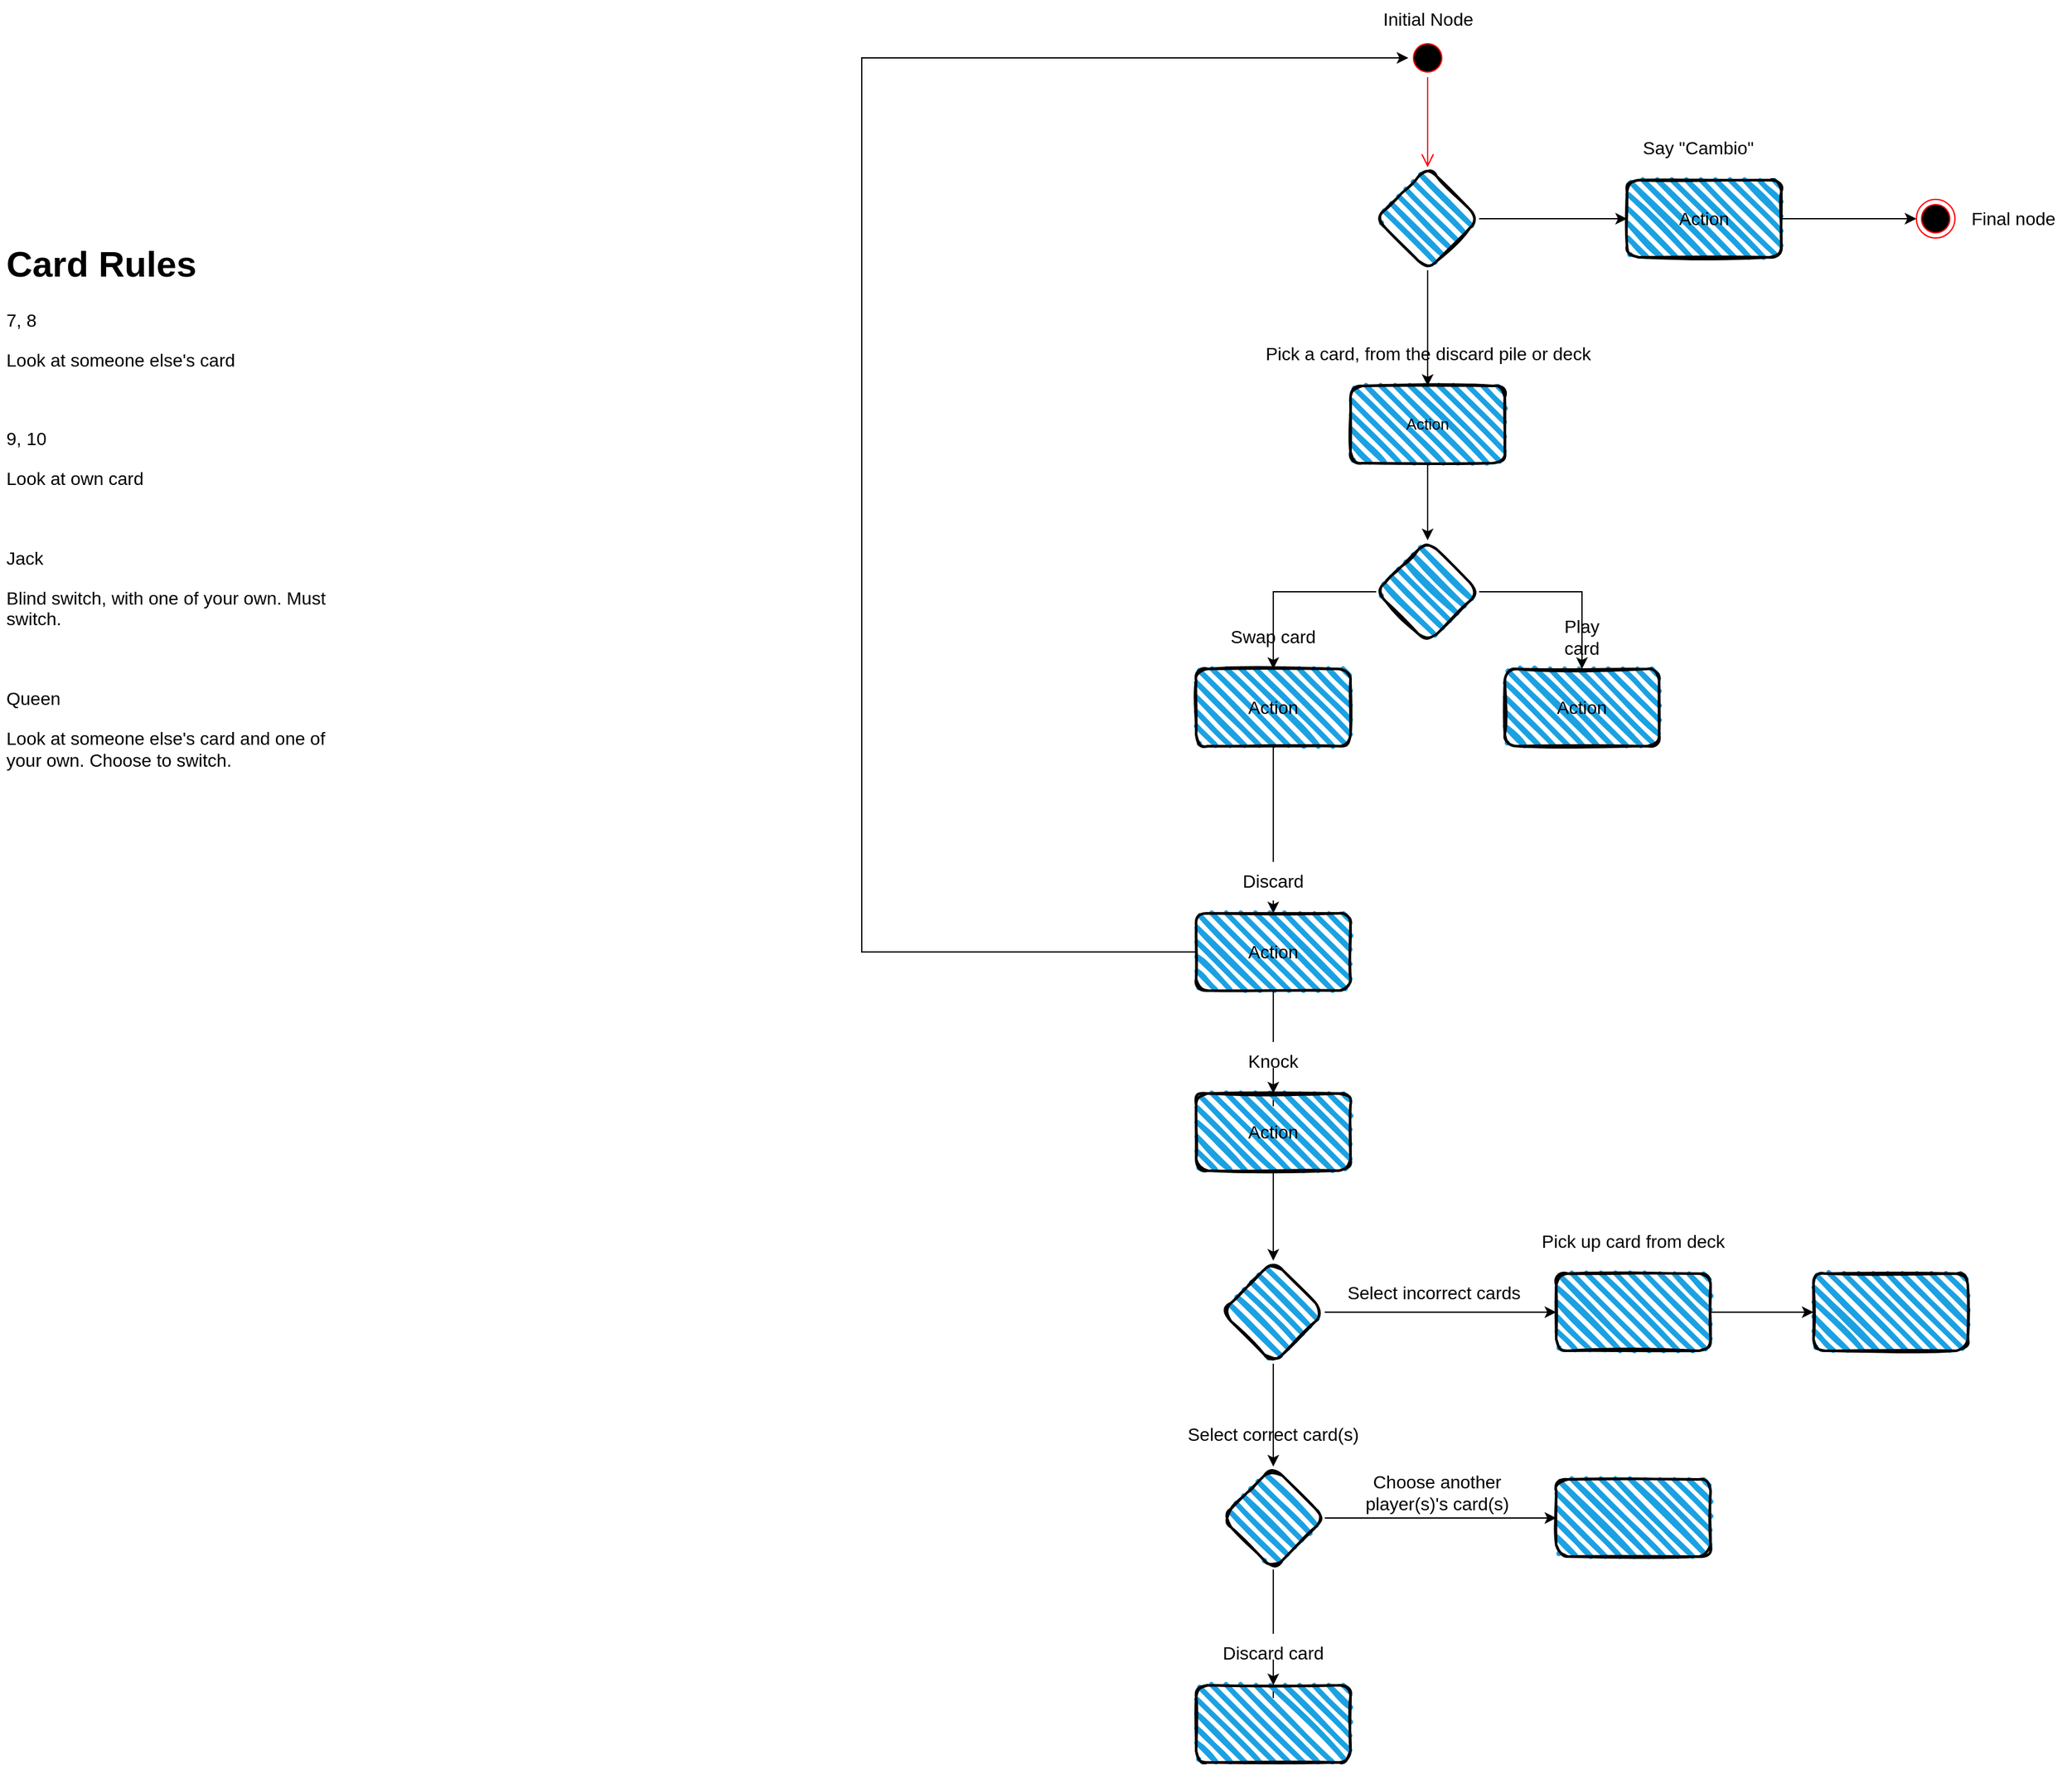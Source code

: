 <mxfile version="20.7.4" type="github">
  <diagram id="kgpKYQtTHZ0yAKxKKP6v" name="Page-1">
    <mxGraphModel dx="2252" dy="2946" grid="1" gridSize="10" guides="1" tooltips="1" connect="1" arrows="1" fold="1" page="1" pageScale="1" pageWidth="850" pageHeight="1100" math="0" shadow="0">
      <root>
        <mxCell id="0" />
        <mxCell id="1" parent="0" />
        <mxCell id="s_BYXz4qT-eq0fjf7td5-2" value="" style="ellipse;html=1;shape=startState;fillColor=#000000;strokeColor=#ff0000;" vertex="1" parent="1">
          <mxGeometry x="425" y="-130" width="30" height="30" as="geometry" />
        </mxCell>
        <mxCell id="s_BYXz4qT-eq0fjf7td5-3" value="" style="edgeStyle=orthogonalEdgeStyle;html=1;verticalAlign=bottom;endArrow=open;endSize=8;strokeColor=#ff0000;rounded=0;entryX=0.5;entryY=0;entryDx=0;entryDy=0;" edge="1" source="s_BYXz4qT-eq0fjf7td5-2" parent="1" target="s_BYXz4qT-eq0fjf7td5-45">
          <mxGeometry relative="1" as="geometry">
            <mxPoint x="440" y="-60" as="targetPoint" />
          </mxGeometry>
        </mxCell>
        <mxCell id="s_BYXz4qT-eq0fjf7td5-54" value="" style="edgeStyle=orthogonalEdgeStyle;rounded=0;orthogonalLoop=1;jettySize=auto;html=1;fontSize=14;fontColor=#000000;entryX=0.5;entryY=0;entryDx=0;entryDy=0;" edge="1" parent="1" source="s_BYXz4qT-eq0fjf7td5-4" target="s_BYXz4qT-eq0fjf7td5-53">
          <mxGeometry relative="1" as="geometry">
            <mxPoint x="440" y="240" as="targetPoint" />
          </mxGeometry>
        </mxCell>
        <mxCell id="s_BYXz4qT-eq0fjf7td5-4" value="Action" style="rounded=1;whiteSpace=wrap;html=1;strokeWidth=2;fillWeight=4;hachureGap=8;hachureAngle=45;fillColor=#1ba1e2;sketch=1;" vertex="1" parent="1">
          <mxGeometry x="380" y="140" width="120" height="60" as="geometry" />
        </mxCell>
        <mxCell id="s_BYXz4qT-eq0fjf7td5-7" value="Initial Node" style="text;html=1;align=center;verticalAlign=middle;resizable=0;points=[];autosize=1;strokeColor=none;fillColor=none;fontSize=14;fontColor=#000000;" vertex="1" parent="1">
          <mxGeometry x="395" y="-160" width="90" height="30" as="geometry" />
        </mxCell>
        <mxCell id="s_BYXz4qT-eq0fjf7td5-22" value="&lt;div&gt;Play card&lt;/div&gt;" style="text;html=1;strokeColor=none;fillColor=none;align=center;verticalAlign=middle;whiteSpace=wrap;rounded=0;fontSize=14;fontColor=#000000;" vertex="1" parent="1">
          <mxGeometry x="530" y="320" width="60" height="30" as="geometry" />
        </mxCell>
        <mxCell id="s_BYXz4qT-eq0fjf7td5-31" style="edgeStyle=orthogonalEdgeStyle;rounded=0;orthogonalLoop=1;jettySize=auto;html=1;exitX=1;exitY=0.5;exitDx=0;exitDy=0;entryX=0;entryY=0.5;entryDx=0;entryDy=0;fontSize=14;fontColor=#000000;" edge="1" parent="1" source="s_BYXz4qT-eq0fjf7td5-27" target="s_BYXz4qT-eq0fjf7td5-29">
          <mxGeometry relative="1" as="geometry" />
        </mxCell>
        <mxCell id="s_BYXz4qT-eq0fjf7td5-27" value="Action" style="rounded=1;whiteSpace=wrap;html=1;strokeWidth=2;fillWeight=4;hachureGap=8;hachureAngle=45;fillColor=#1ba1e2;sketch=1;fontSize=14;fontColor=#000000;" vertex="1" parent="1">
          <mxGeometry x="595" y="-20" width="120" height="60" as="geometry" />
        </mxCell>
        <mxCell id="s_BYXz4qT-eq0fjf7td5-29" value="" style="ellipse;html=1;shape=endState;fillColor=#000000;strokeColor=#ff0000;" vertex="1" parent="1">
          <mxGeometry x="820" y="-5" width="30" height="30" as="geometry" />
        </mxCell>
        <mxCell id="s_BYXz4qT-eq0fjf7td5-30" value="Final node" style="text;html=1;align=center;verticalAlign=middle;resizable=0;points=[];autosize=1;strokeColor=none;fillColor=none;fontSize=14;fontColor=#000000;" vertex="1" parent="1">
          <mxGeometry x="850" y="-5" width="90" height="30" as="geometry" />
        </mxCell>
        <mxCell id="s_BYXz4qT-eq0fjf7td5-32" value="&lt;h1&gt;Card Rules &lt;br&gt;&lt;/h1&gt;&lt;p&gt;7, 8&lt;/p&gt;&lt;p&gt;Look at someone else&#39;s card&lt;/p&gt;&lt;p&gt;&lt;br&gt;&lt;/p&gt;&lt;p&gt;9, 10&lt;/p&gt;&lt;p&gt;Look at own card&lt;/p&gt;&lt;p&gt;&lt;br&gt;&lt;/p&gt;&lt;p&gt;Jack&lt;/p&gt;&lt;p&gt;Blind switch, with one of your own. Must switch.&lt;br&gt;&lt;/p&gt;&lt;p&gt;&lt;br&gt;&lt;/p&gt;&lt;p&gt;Queen&lt;/p&gt;&lt;p&gt;Look at someone else&#39;s card and one of your own. Choose to switch.&lt;br&gt;&lt;/p&gt;" style="text;html=1;strokeColor=none;fillColor=none;spacing=5;spacingTop=-20;whiteSpace=wrap;overflow=hidden;rounded=0;fontSize=14;fontColor=#000000;" vertex="1" parent="1">
          <mxGeometry x="-670" y="20" width="270" height="440" as="geometry" />
        </mxCell>
        <mxCell id="s_BYXz4qT-eq0fjf7td5-33" value="Say &quot;Cambio&quot;" style="text;html=1;align=center;verticalAlign=middle;resizable=0;points=[];autosize=1;strokeColor=none;fillColor=none;fontSize=14;fontColor=#000000;" vertex="1" parent="1">
          <mxGeometry x="595" y="-60" width="110" height="30" as="geometry" />
        </mxCell>
        <mxCell id="s_BYXz4qT-eq0fjf7td5-34" value="&lt;div&gt;Pick a card, from the discard pile or deck&lt;/div&gt;" style="text;html=1;align=center;verticalAlign=middle;resizable=0;points=[];autosize=1;strokeColor=none;fillColor=none;fontSize=14;fontColor=#000000;" vertex="1" parent="1">
          <mxGeometry x="300" y="100" width="280" height="30" as="geometry" />
        </mxCell>
        <mxCell id="s_BYXz4qT-eq0fjf7td5-41" style="edgeStyle=orthogonalEdgeStyle;rounded=0;orthogonalLoop=1;jettySize=auto;html=1;exitX=0.5;exitY=1;exitDx=0;exitDy=0;entryX=0.5;entryY=0;entryDx=0;entryDy=0;fontSize=14;fontColor=#000000;startArrow=none;" edge="1" parent="1" source="s_BYXz4qT-eq0fjf7td5-23" target="s_BYXz4qT-eq0fjf7td5-40">
          <mxGeometry relative="1" as="geometry" />
        </mxCell>
        <mxCell id="s_BYXz4qT-eq0fjf7td5-36" value="Action" style="rounded=1;whiteSpace=wrap;html=1;strokeWidth=2;fillWeight=4;hachureGap=8;hachureAngle=45;fillColor=#1ba1e2;sketch=1;fontSize=14;fontColor=#000000;" vertex="1" parent="1">
          <mxGeometry x="260" y="360" width="120" height="60" as="geometry" />
        </mxCell>
        <mxCell id="s_BYXz4qT-eq0fjf7td5-37" value="Action" style="rounded=1;whiteSpace=wrap;html=1;strokeWidth=2;fillWeight=4;hachureGap=8;hachureAngle=45;fillColor=#1ba1e2;sketch=1;fontSize=14;fontColor=#000000;" vertex="1" parent="1">
          <mxGeometry x="500" y="360" width="120" height="60" as="geometry" />
        </mxCell>
        <mxCell id="s_BYXz4qT-eq0fjf7td5-39" value="Swap card" style="text;html=1;strokeColor=none;fillColor=none;align=center;verticalAlign=middle;whiteSpace=wrap;rounded=0;fontSize=14;fontColor=#000000;" vertex="1" parent="1">
          <mxGeometry x="275" y="320" width="90" height="30" as="geometry" />
        </mxCell>
        <mxCell id="s_BYXz4qT-eq0fjf7td5-52" style="edgeStyle=orthogonalEdgeStyle;rounded=0;orthogonalLoop=1;jettySize=auto;html=1;exitX=0;exitY=0.5;exitDx=0;exitDy=0;entryX=0;entryY=0.5;entryDx=0;entryDy=0;fontSize=14;fontColor=#000000;" edge="1" parent="1" source="s_BYXz4qT-eq0fjf7td5-40" target="s_BYXz4qT-eq0fjf7td5-2">
          <mxGeometry relative="1" as="geometry">
            <Array as="points">
              <mxPoint y="580" />
              <mxPoint y="-115" />
            </Array>
          </mxGeometry>
        </mxCell>
        <mxCell id="s_BYXz4qT-eq0fjf7td5-58" value="" style="edgeStyle=orthogonalEdgeStyle;rounded=0;orthogonalLoop=1;jettySize=auto;html=1;fontSize=14;fontColor=#000000;startArrow=none;" edge="1" parent="1" source="s_BYXz4qT-eq0fjf7td5-59" target="s_BYXz4qT-eq0fjf7td5-57">
          <mxGeometry relative="1" as="geometry" />
        </mxCell>
        <mxCell id="s_BYXz4qT-eq0fjf7td5-40" value="Action" style="rounded=1;whiteSpace=wrap;html=1;strokeWidth=2;fillWeight=4;hachureGap=8;hachureAngle=45;fillColor=#1ba1e2;sketch=1;fontSize=14;fontColor=#000000;" vertex="1" parent="1">
          <mxGeometry x="260" y="550" width="120" height="60" as="geometry" />
        </mxCell>
        <mxCell id="s_BYXz4qT-eq0fjf7td5-23" value="Discard" style="text;html=1;strokeColor=none;fillColor=none;align=center;verticalAlign=middle;whiteSpace=wrap;rounded=0;fontSize=14;fontColor=#000000;" vertex="1" parent="1">
          <mxGeometry x="290" y="510" width="60" height="30" as="geometry" />
        </mxCell>
        <mxCell id="s_BYXz4qT-eq0fjf7td5-42" value="" style="edgeStyle=orthogonalEdgeStyle;rounded=0;orthogonalLoop=1;jettySize=auto;html=1;exitX=0.5;exitY=1;exitDx=0;exitDy=0;entryX=0.5;entryY=0;entryDx=0;entryDy=0;fontSize=14;fontColor=#000000;endArrow=none;" edge="1" parent="1" source="s_BYXz4qT-eq0fjf7td5-36" target="s_BYXz4qT-eq0fjf7td5-23">
          <mxGeometry relative="1" as="geometry">
            <mxPoint x="320" y="420" as="sourcePoint" />
            <mxPoint x="320" y="470" as="targetPoint" />
          </mxGeometry>
        </mxCell>
        <mxCell id="s_BYXz4qT-eq0fjf7td5-48" style="edgeStyle=orthogonalEdgeStyle;rounded=0;orthogonalLoop=1;jettySize=auto;html=1;exitX=0.5;exitY=1;exitDx=0;exitDy=0;entryX=0.5;entryY=0;entryDx=0;entryDy=0;fontSize=14;fontColor=#000000;" edge="1" parent="1" source="s_BYXz4qT-eq0fjf7td5-45" target="s_BYXz4qT-eq0fjf7td5-4">
          <mxGeometry relative="1" as="geometry" />
        </mxCell>
        <mxCell id="s_BYXz4qT-eq0fjf7td5-50" style="edgeStyle=orthogonalEdgeStyle;rounded=0;orthogonalLoop=1;jettySize=auto;html=1;exitX=1;exitY=0.5;exitDx=0;exitDy=0;entryX=0;entryY=0.5;entryDx=0;entryDy=0;fontSize=14;fontColor=#000000;" edge="1" parent="1" source="s_BYXz4qT-eq0fjf7td5-45" target="s_BYXz4qT-eq0fjf7td5-27">
          <mxGeometry relative="1" as="geometry" />
        </mxCell>
        <mxCell id="s_BYXz4qT-eq0fjf7td5-45" value="" style="rhombus;whiteSpace=wrap;html=1;fontSize=14;fillColor=#1ba1e2;fontColor=#000000;rounded=1;strokeWidth=2;fillWeight=4;hachureGap=8;hachureAngle=45;sketch=1;" vertex="1" parent="1">
          <mxGeometry x="400" y="-30" width="80" height="80" as="geometry" />
        </mxCell>
        <mxCell id="s_BYXz4qT-eq0fjf7td5-55" style="edgeStyle=orthogonalEdgeStyle;rounded=0;orthogonalLoop=1;jettySize=auto;html=1;exitX=1;exitY=0.5;exitDx=0;exitDy=0;entryX=0.5;entryY=0;entryDx=0;entryDy=0;fontSize=14;fontColor=#000000;" edge="1" parent="1" source="s_BYXz4qT-eq0fjf7td5-53" target="s_BYXz4qT-eq0fjf7td5-37">
          <mxGeometry relative="1" as="geometry" />
        </mxCell>
        <mxCell id="s_BYXz4qT-eq0fjf7td5-56" style="edgeStyle=orthogonalEdgeStyle;rounded=0;orthogonalLoop=1;jettySize=auto;html=1;exitX=0;exitY=0.5;exitDx=0;exitDy=0;fontSize=14;fontColor=#000000;entryX=0.5;entryY=0;entryDx=0;entryDy=0;" edge="1" parent="1" source="s_BYXz4qT-eq0fjf7td5-53" target="s_BYXz4qT-eq0fjf7td5-36">
          <mxGeometry relative="1" as="geometry">
            <mxPoint x="330" y="280" as="targetPoint" />
          </mxGeometry>
        </mxCell>
        <mxCell id="s_BYXz4qT-eq0fjf7td5-53" value="" style="rhombus;whiteSpace=wrap;html=1;fillColor=#1ba1e2;rounded=1;strokeWidth=2;fillWeight=4;hachureGap=8;hachureAngle=45;sketch=1;" vertex="1" parent="1">
          <mxGeometry x="400" y="260" width="80" height="80" as="geometry" />
        </mxCell>
        <mxCell id="s_BYXz4qT-eq0fjf7td5-62" value="" style="edgeStyle=orthogonalEdgeStyle;rounded=0;orthogonalLoop=1;jettySize=auto;html=1;fontSize=14;fontColor=#000000;" edge="1" parent="1" source="s_BYXz4qT-eq0fjf7td5-57" target="s_BYXz4qT-eq0fjf7td5-61">
          <mxGeometry relative="1" as="geometry" />
        </mxCell>
        <mxCell id="s_BYXz4qT-eq0fjf7td5-57" value="Action" style="rounded=1;whiteSpace=wrap;html=1;strokeWidth=2;fillWeight=4;hachureGap=8;hachureAngle=45;fillColor=#1ba1e2;sketch=1;fontSize=14;fontColor=#000000;" vertex="1" parent="1">
          <mxGeometry x="260" y="690" width="120" height="60" as="geometry" />
        </mxCell>
        <mxCell id="s_BYXz4qT-eq0fjf7td5-59" value="Knock" style="text;html=1;strokeColor=none;fillColor=none;align=center;verticalAlign=middle;whiteSpace=wrap;rounded=0;fontSize=14;fontColor=#000000;" vertex="1" parent="1">
          <mxGeometry x="290" y="650" width="60" height="30" as="geometry" />
        </mxCell>
        <mxCell id="s_BYXz4qT-eq0fjf7td5-60" value="" style="edgeStyle=orthogonalEdgeStyle;rounded=0;orthogonalLoop=1;jettySize=auto;html=1;fontSize=14;fontColor=#000000;endArrow=none;" edge="1" parent="1" source="s_BYXz4qT-eq0fjf7td5-40" target="s_BYXz4qT-eq0fjf7td5-59">
          <mxGeometry relative="1" as="geometry">
            <mxPoint x="320" y="610" as="sourcePoint" />
            <mxPoint x="320" y="690" as="targetPoint" />
          </mxGeometry>
        </mxCell>
        <mxCell id="s_BYXz4qT-eq0fjf7td5-64" value="" style="edgeStyle=orthogonalEdgeStyle;rounded=0;orthogonalLoop=1;jettySize=auto;html=1;fontSize=14;fontColor=#000000;" edge="1" parent="1" source="s_BYXz4qT-eq0fjf7td5-61" target="s_BYXz4qT-eq0fjf7td5-63">
          <mxGeometry relative="1" as="geometry" />
        </mxCell>
        <mxCell id="s_BYXz4qT-eq0fjf7td5-74" value="" style="edgeStyle=orthogonalEdgeStyle;rounded=0;orthogonalLoop=1;jettySize=auto;html=1;fontSize=14;fontColor=#000000;" edge="1" parent="1" source="s_BYXz4qT-eq0fjf7td5-61" target="s_BYXz4qT-eq0fjf7td5-73">
          <mxGeometry relative="1" as="geometry" />
        </mxCell>
        <mxCell id="s_BYXz4qT-eq0fjf7td5-61" value="" style="rhombus;whiteSpace=wrap;html=1;fontSize=14;fillColor=#1ba1e2;fontColor=#000000;rounded=1;strokeWidth=2;fillWeight=4;hachureGap=8;hachureAngle=45;sketch=1;" vertex="1" parent="1">
          <mxGeometry x="280" y="820" width="80" height="80" as="geometry" />
        </mxCell>
        <mxCell id="s_BYXz4qT-eq0fjf7td5-68" value="" style="edgeStyle=orthogonalEdgeStyle;rounded=0;orthogonalLoop=1;jettySize=auto;html=1;fontSize=14;fontColor=#000000;" edge="1" parent="1" source="s_BYXz4qT-eq0fjf7td5-63" target="s_BYXz4qT-eq0fjf7td5-67">
          <mxGeometry relative="1" as="geometry" />
        </mxCell>
        <mxCell id="s_BYXz4qT-eq0fjf7td5-63" value="" style="whiteSpace=wrap;html=1;fontSize=14;fillColor=#1ba1e2;fontColor=#000000;rounded=1;strokeWidth=2;fillWeight=4;hachureGap=8;hachureAngle=45;sketch=1;" vertex="1" parent="1">
          <mxGeometry x="540" y="830" width="120" height="60" as="geometry" />
        </mxCell>
        <mxCell id="s_BYXz4qT-eq0fjf7td5-67" value="" style="whiteSpace=wrap;html=1;fontSize=14;fillColor=#1ba1e2;fontColor=#000000;rounded=1;strokeWidth=2;fillWeight=4;hachureGap=8;hachureAngle=45;sketch=1;" vertex="1" parent="1">
          <mxGeometry x="740" y="830" width="120" height="60" as="geometry" />
        </mxCell>
        <mxCell id="s_BYXz4qT-eq0fjf7td5-69" value="Select correct card(s)" style="text;html=1;strokeColor=none;fillColor=none;align=center;verticalAlign=middle;whiteSpace=wrap;rounded=0;fontSize=14;fontColor=#000000;" vertex="1" parent="1">
          <mxGeometry x="225" y="940" width="190" height="30" as="geometry" />
        </mxCell>
        <mxCell id="s_BYXz4qT-eq0fjf7td5-70" value="&lt;div&gt;Select incorrect cards&lt;/div&gt;" style="text;html=1;strokeColor=none;fillColor=none;align=center;verticalAlign=middle;whiteSpace=wrap;rounded=0;fontSize=14;fontColor=#000000;" vertex="1" parent="1">
          <mxGeometry x="365" y="830" width="160" height="30" as="geometry" />
        </mxCell>
        <mxCell id="s_BYXz4qT-eq0fjf7td5-71" value="Pick up card from deck" style="text;html=1;strokeColor=none;fillColor=none;align=center;verticalAlign=middle;whiteSpace=wrap;rounded=0;fontSize=14;fontColor=#000000;" vertex="1" parent="1">
          <mxGeometry x="520" y="790" width="160" height="30" as="geometry" />
        </mxCell>
        <mxCell id="s_BYXz4qT-eq0fjf7td5-76" value="" style="edgeStyle=orthogonalEdgeStyle;rounded=0;orthogonalLoop=1;jettySize=auto;html=1;fontSize=14;fontColor=#000000;" edge="1" parent="1" source="s_BYXz4qT-eq0fjf7td5-73" target="s_BYXz4qT-eq0fjf7td5-75">
          <mxGeometry relative="1" as="geometry" />
        </mxCell>
        <mxCell id="s_BYXz4qT-eq0fjf7td5-78" value="" style="edgeStyle=orthogonalEdgeStyle;rounded=0;orthogonalLoop=1;jettySize=auto;html=1;fontSize=14;fontColor=#000000;startArrow=none;" edge="1" parent="1" source="s_BYXz4qT-eq0fjf7td5-72" target="s_BYXz4qT-eq0fjf7td5-77">
          <mxGeometry relative="1" as="geometry" />
        </mxCell>
        <mxCell id="s_BYXz4qT-eq0fjf7td5-73" value="" style="rhombus;whiteSpace=wrap;html=1;fontSize=14;fillColor=#1ba1e2;fontColor=#000000;rounded=1;strokeWidth=2;fillWeight=4;hachureGap=8;hachureAngle=45;sketch=1;" vertex="1" parent="1">
          <mxGeometry x="280" y="980" width="80" height="80" as="geometry" />
        </mxCell>
        <mxCell id="s_BYXz4qT-eq0fjf7td5-75" value="" style="whiteSpace=wrap;html=1;fontSize=14;fillColor=#1ba1e2;fontColor=#000000;rounded=1;strokeWidth=2;fillWeight=4;hachureGap=8;hachureAngle=45;sketch=1;" vertex="1" parent="1">
          <mxGeometry x="540" y="990" width="120" height="60" as="geometry" />
        </mxCell>
        <mxCell id="s_BYXz4qT-eq0fjf7td5-77" value="" style="whiteSpace=wrap;html=1;fontSize=14;fillColor=#1ba1e2;fontColor=#000000;rounded=1;strokeWidth=2;fillWeight=4;hachureGap=8;hachureAngle=45;sketch=1;" vertex="1" parent="1">
          <mxGeometry x="260" y="1150" width="120" height="60" as="geometry" />
        </mxCell>
        <mxCell id="s_BYXz4qT-eq0fjf7td5-79" value="&lt;div&gt;Choose another player(s)&#39;s card(s)&lt;/div&gt;" style="text;html=1;strokeColor=none;fillColor=none;align=center;verticalAlign=middle;whiteSpace=wrap;rounded=0;fontSize=14;fontColor=#000000;" vertex="1" parent="1">
          <mxGeometry x="370" y="970" width="155" height="60" as="geometry" />
        </mxCell>
        <mxCell id="s_BYXz4qT-eq0fjf7td5-72" value="Discard card" style="text;html=1;strokeColor=none;fillColor=none;align=center;verticalAlign=middle;whiteSpace=wrap;rounded=0;fontSize=14;fontColor=#000000;" vertex="1" parent="1">
          <mxGeometry x="260" y="1110" width="120" height="30" as="geometry" />
        </mxCell>
        <mxCell id="s_BYXz4qT-eq0fjf7td5-81" value="" style="edgeStyle=orthogonalEdgeStyle;rounded=0;orthogonalLoop=1;jettySize=auto;html=1;fontSize=14;fontColor=#000000;endArrow=none;" edge="1" parent="1" source="s_BYXz4qT-eq0fjf7td5-73" target="s_BYXz4qT-eq0fjf7td5-72">
          <mxGeometry relative="1" as="geometry">
            <mxPoint x="320" y="1060" as="sourcePoint" />
            <mxPoint x="320" y="1150" as="targetPoint" />
          </mxGeometry>
        </mxCell>
      </root>
    </mxGraphModel>
  </diagram>
</mxfile>
